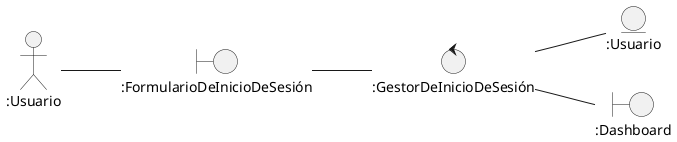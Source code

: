 @startuml UC2 Iniciar sesión

left to right direction

Actor ":Usuario" as u

entity ":Usuario" as sesion

control ":GestorDeInicioDeSesión" as gestor

boundary ":FormularioDeInicioDeSesión" as reg

boundary ":Dashboard" as dash

u -- reg
reg -- gestor
gestor -- sesion
gestor -- dash

@enduml
